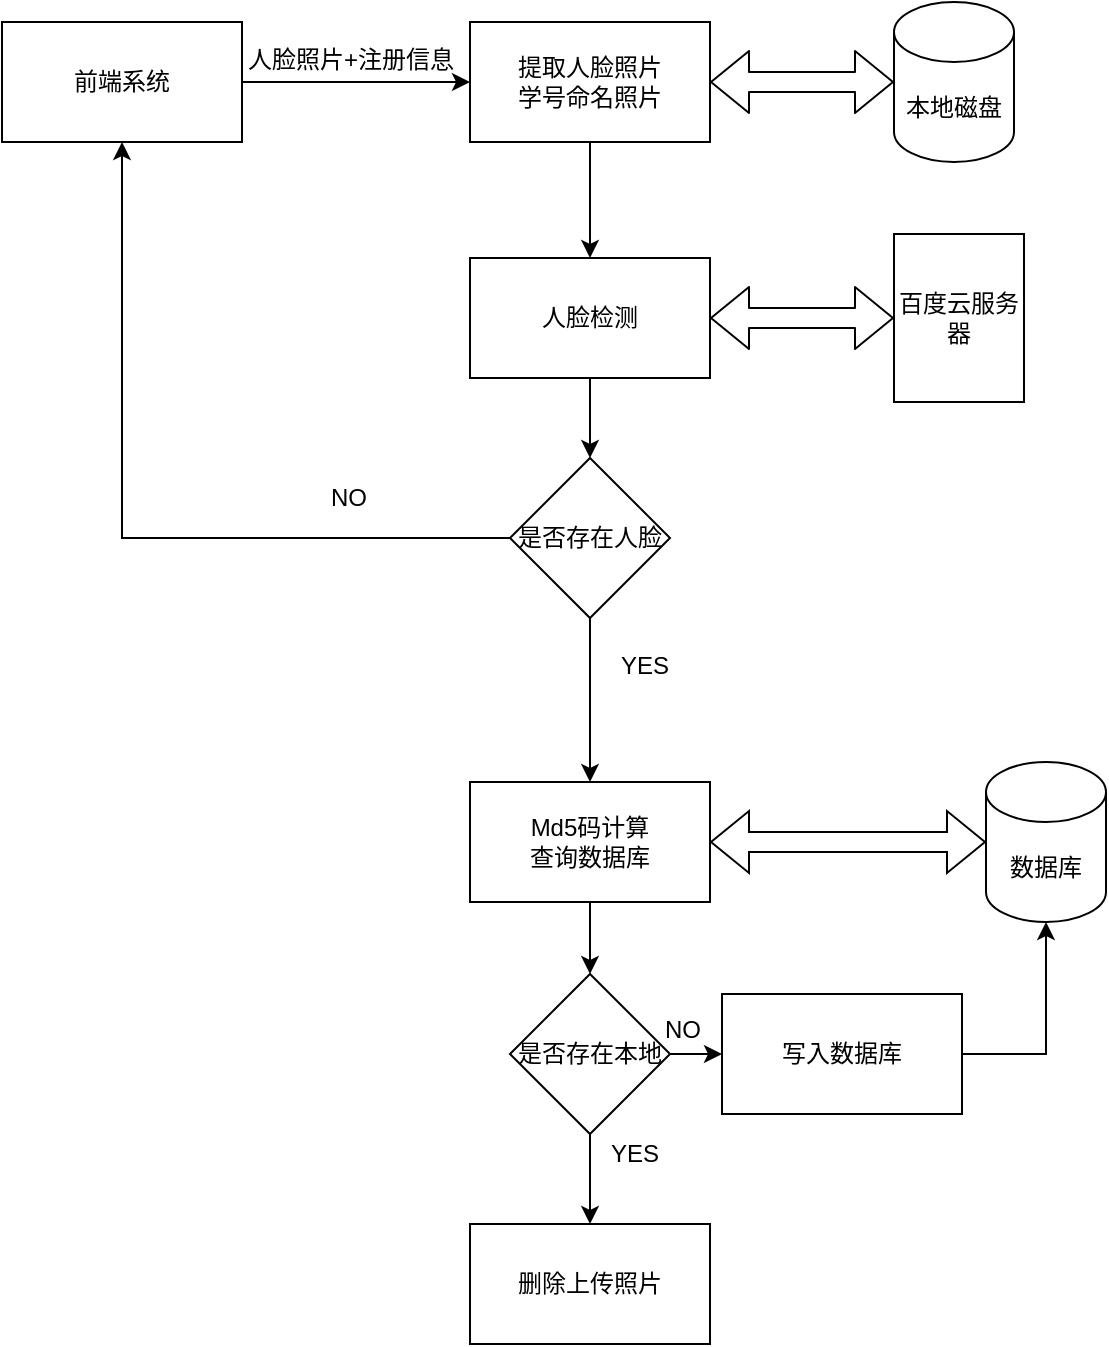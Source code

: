 <mxfile scale="1" border="20">
    <diagram id="CX3G9Xh7dB3GCvSDx5av" name="第 1 页">
        <mxGraphModel dx="288" dy="314" grid="0" gridSize="10" guides="1" tooltips="1" connect="1" arrows="1" fold="1" page="1" pageScale="1" pageWidth="1169" pageHeight="827" background="#ffffff" math="0" shadow="0">
            <root>
                <mxCell id="0"/>
                <mxCell id="1" parent="0"/>
                <mxCell id="144" value="" style="edgeStyle=none;html=1;strokeColor=#000000;" parent="1" source="142" target="143" edge="1">
                    <mxGeometry relative="1" as="geometry"/>
                </mxCell>
                <mxCell id="142" value="前端系统" style="rounded=0;whiteSpace=wrap;html=1;" parent="1" vertex="1">
                    <mxGeometry x="238" y="143" width="120" height="60" as="geometry"/>
                </mxCell>
                <mxCell id="152" value="" style="edgeStyle=none;html=1;strokeColor=#000000;fontColor=#000000;" parent="1" source="143" target="151" edge="1">
                    <mxGeometry relative="1" as="geometry"/>
                </mxCell>
                <mxCell id="143" value="提取人脸照片&lt;br&gt;学号命名照片" style="whiteSpace=wrap;html=1;rounded=0;" parent="1" vertex="1">
                    <mxGeometry x="472" y="143" width="120" height="60" as="geometry"/>
                </mxCell>
                <mxCell id="145" value="&lt;font color=&quot;#000000&quot;&gt;人脸照片+注册信息&lt;/font&gt;" style="text;html=1;align=center;verticalAlign=middle;resizable=0;points=[];autosize=1;strokeColor=none;fillColor=none;" parent="1" vertex="1">
                    <mxGeometry x="351" y="149" width="121" height="26" as="geometry"/>
                </mxCell>
                <mxCell id="146" value="本地磁盘" style="shape=cylinder3;whiteSpace=wrap;html=1;boundedLbl=1;backgroundOutline=1;size=15;fontColor=#000000;" parent="1" vertex="1">
                    <mxGeometry x="684" y="133" width="60" height="80" as="geometry"/>
                </mxCell>
                <mxCell id="148" value="" style="shape=flexArrow;endArrow=classic;startArrow=classic;html=1;strokeColor=#000000;fontColor=#000000;exitX=1;exitY=0.5;exitDx=0;exitDy=0;" parent="1" source="143" target="146" edge="1">
                    <mxGeometry width="100" height="100" relative="1" as="geometry">
                        <mxPoint x="625" y="257" as="sourcePoint"/>
                        <mxPoint x="725" y="157" as="targetPoint"/>
                    </mxGeometry>
                </mxCell>
                <mxCell id="170" value="" style="edgeStyle=none;rounded=0;html=1;strokeColor=#000000;fontColor=#000000;" parent="1" source="149" target="169" edge="1">
                    <mxGeometry relative="1" as="geometry"/>
                </mxCell>
                <mxCell id="149" value="Md5码计算&lt;br&gt;查询数据库" style="whiteSpace=wrap;html=1;rounded=0;" parent="1" vertex="1">
                    <mxGeometry x="472" y="523" width="120" height="60" as="geometry"/>
                </mxCell>
                <mxCell id="158" value="" style="edgeStyle=none;html=1;strokeColor=#000000;fontColor=#000000;" parent="1" source="151" target="157" edge="1">
                    <mxGeometry relative="1" as="geometry"/>
                </mxCell>
                <mxCell id="151" value="人脸检测" style="whiteSpace=wrap;html=1;rounded=0;" parent="1" vertex="1">
                    <mxGeometry x="472" y="261" width="120" height="60" as="geometry"/>
                </mxCell>
                <mxCell id="154" value="百度云服务器" style="rounded=0;whiteSpace=wrap;html=1;fontColor=#000000;" parent="1" vertex="1">
                    <mxGeometry x="684" y="249" width="65" height="84" as="geometry"/>
                </mxCell>
                <mxCell id="155" value="" style="shape=flexArrow;endArrow=classic;startArrow=classic;html=1;strokeColor=#000000;fontColor=#000000;exitX=1;exitY=0.5;exitDx=0;exitDy=0;entryX=0;entryY=0.5;entryDx=0;entryDy=0;" parent="1" source="151" target="154" edge="1">
                    <mxGeometry width="100" height="100" relative="1" as="geometry">
                        <mxPoint x="596" y="382" as="sourcePoint"/>
                        <mxPoint x="696" y="291" as="targetPoint"/>
                    </mxGeometry>
                </mxCell>
                <mxCell id="159" style="edgeStyle=none;html=1;exitX=0;exitY=0.5;exitDx=0;exitDy=0;entryX=0.5;entryY=1;entryDx=0;entryDy=0;strokeColor=#000000;fontColor=#000000;rounded=0;" parent="1" source="157" target="142" edge="1">
                    <mxGeometry relative="1" as="geometry">
                        <Array as="points">
                            <mxPoint x="298" y="401"/>
                        </Array>
                    </mxGeometry>
                </mxCell>
                <mxCell id="161" style="edgeStyle=none;rounded=0;html=1;exitX=0.5;exitY=1;exitDx=0;exitDy=0;strokeColor=#000000;fontColor=#000000;" parent="1" source="157" target="149" edge="1">
                    <mxGeometry relative="1" as="geometry"/>
                </mxCell>
                <mxCell id="157" value="是否存在人脸" style="rhombus;whiteSpace=wrap;html=1;rounded=0;" parent="1" vertex="1">
                    <mxGeometry x="492" y="361" width="80" height="80" as="geometry"/>
                </mxCell>
                <mxCell id="160" value="NO" style="text;html=1;align=center;verticalAlign=middle;resizable=0;points=[];autosize=1;strokeColor=none;fillColor=none;fontColor=#000000;" parent="1" vertex="1">
                    <mxGeometry x="393" y="368" width="36" height="26" as="geometry"/>
                </mxCell>
                <mxCell id="162" value="YES" style="text;html=1;align=center;verticalAlign=middle;resizable=0;points=[];autosize=1;strokeColor=none;fillColor=none;fontColor=#000000;" parent="1" vertex="1">
                    <mxGeometry x="538" y="452" width="42" height="26" as="geometry"/>
                </mxCell>
                <mxCell id="163" value="数据库" style="shape=cylinder3;whiteSpace=wrap;html=1;boundedLbl=1;backgroundOutline=1;size=15;fontColor=#000000;" parent="1" vertex="1">
                    <mxGeometry x="730" y="513" width="60" height="80" as="geometry"/>
                </mxCell>
                <mxCell id="165" value="" style="shape=flexArrow;endArrow=classic;startArrow=classic;html=1;rounded=0;strokeColor=#000000;fontColor=#000000;exitX=1;exitY=0.5;exitDx=0;exitDy=0;entryX=0;entryY=0.5;entryDx=0;entryDy=0;entryPerimeter=0;" parent="1" source="149" target="163" edge="1">
                    <mxGeometry width="100" height="100" relative="1" as="geometry">
                        <mxPoint x="577" y="641" as="sourcePoint"/>
                        <mxPoint x="677" y="541" as="targetPoint"/>
                    </mxGeometry>
                </mxCell>
                <mxCell id="172" value="" style="edgeStyle=none;rounded=0;html=1;strokeColor=#000000;fontColor=#000000;" parent="1" source="169" target="171" edge="1">
                    <mxGeometry relative="1" as="geometry"/>
                </mxCell>
                <mxCell id="175" value="" style="edgeStyle=none;rounded=0;html=1;strokeColor=#000000;fontColor=#000000;" parent="1" source="169" target="174" edge="1">
                    <mxGeometry relative="1" as="geometry"/>
                </mxCell>
                <mxCell id="169" value="是否存在本地" style="rhombus;whiteSpace=wrap;html=1;rounded=0;" parent="1" vertex="1">
                    <mxGeometry x="492" y="619" width="80" height="80" as="geometry"/>
                </mxCell>
                <mxCell id="171" value="删除上传照片" style="whiteSpace=wrap;html=1;rounded=0;" parent="1" vertex="1">
                    <mxGeometry x="472" y="744" width="120" height="60" as="geometry"/>
                </mxCell>
                <mxCell id="173" value="YES" style="text;html=1;align=center;verticalAlign=middle;resizable=0;points=[];autosize=1;strokeColor=none;fillColor=none;fontColor=#000000;" parent="1" vertex="1">
                    <mxGeometry x="533" y="696" width="42" height="26" as="geometry"/>
                </mxCell>
                <mxCell id="176" style="edgeStyle=none;rounded=0;html=1;exitX=1;exitY=0.5;exitDx=0;exitDy=0;strokeColor=#000000;fontColor=#000000;" parent="1" source="174" target="163" edge="1">
                    <mxGeometry relative="1" as="geometry">
                        <Array as="points">
                            <mxPoint x="760" y="659"/>
                        </Array>
                    </mxGeometry>
                </mxCell>
                <mxCell id="174" value="写入数据库" style="whiteSpace=wrap;html=1;rounded=0;" parent="1" vertex="1">
                    <mxGeometry x="598" y="629" width="120" height="60" as="geometry"/>
                </mxCell>
                <mxCell id="177" value="NO" style="text;html=1;align=center;verticalAlign=middle;resizable=0;points=[];autosize=1;strokeColor=none;fillColor=none;fontColor=#000000;" parent="1" vertex="1">
                    <mxGeometry x="560" y="634" width="36" height="26" as="geometry"/>
                </mxCell>
            </root>
        </mxGraphModel>
    </diagram>
</mxfile>